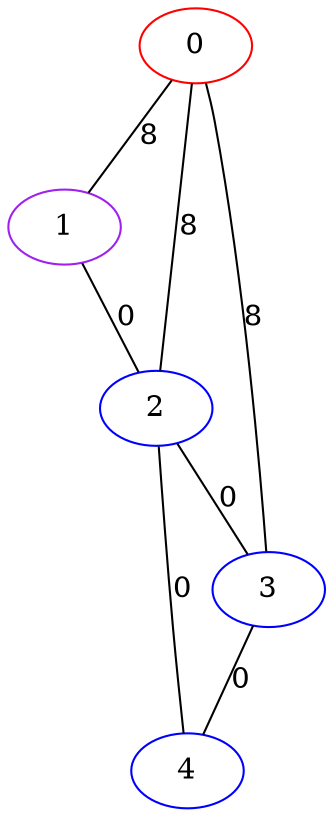 graph "" {
0 [color=red, weight=1];
1 [color=purple, weight=4];
2 [color=blue, weight=3];
3 [color=blue, weight=3];
4 [color=blue, weight=3];
0 -- 1  [key=0, label=8];
0 -- 2  [key=0, label=8];
0 -- 3  [key=0, label=8];
1 -- 2  [key=0, label=0];
2 -- 3  [key=0, label=0];
2 -- 4  [key=0, label=0];
3 -- 4  [key=0, label=0];
}
